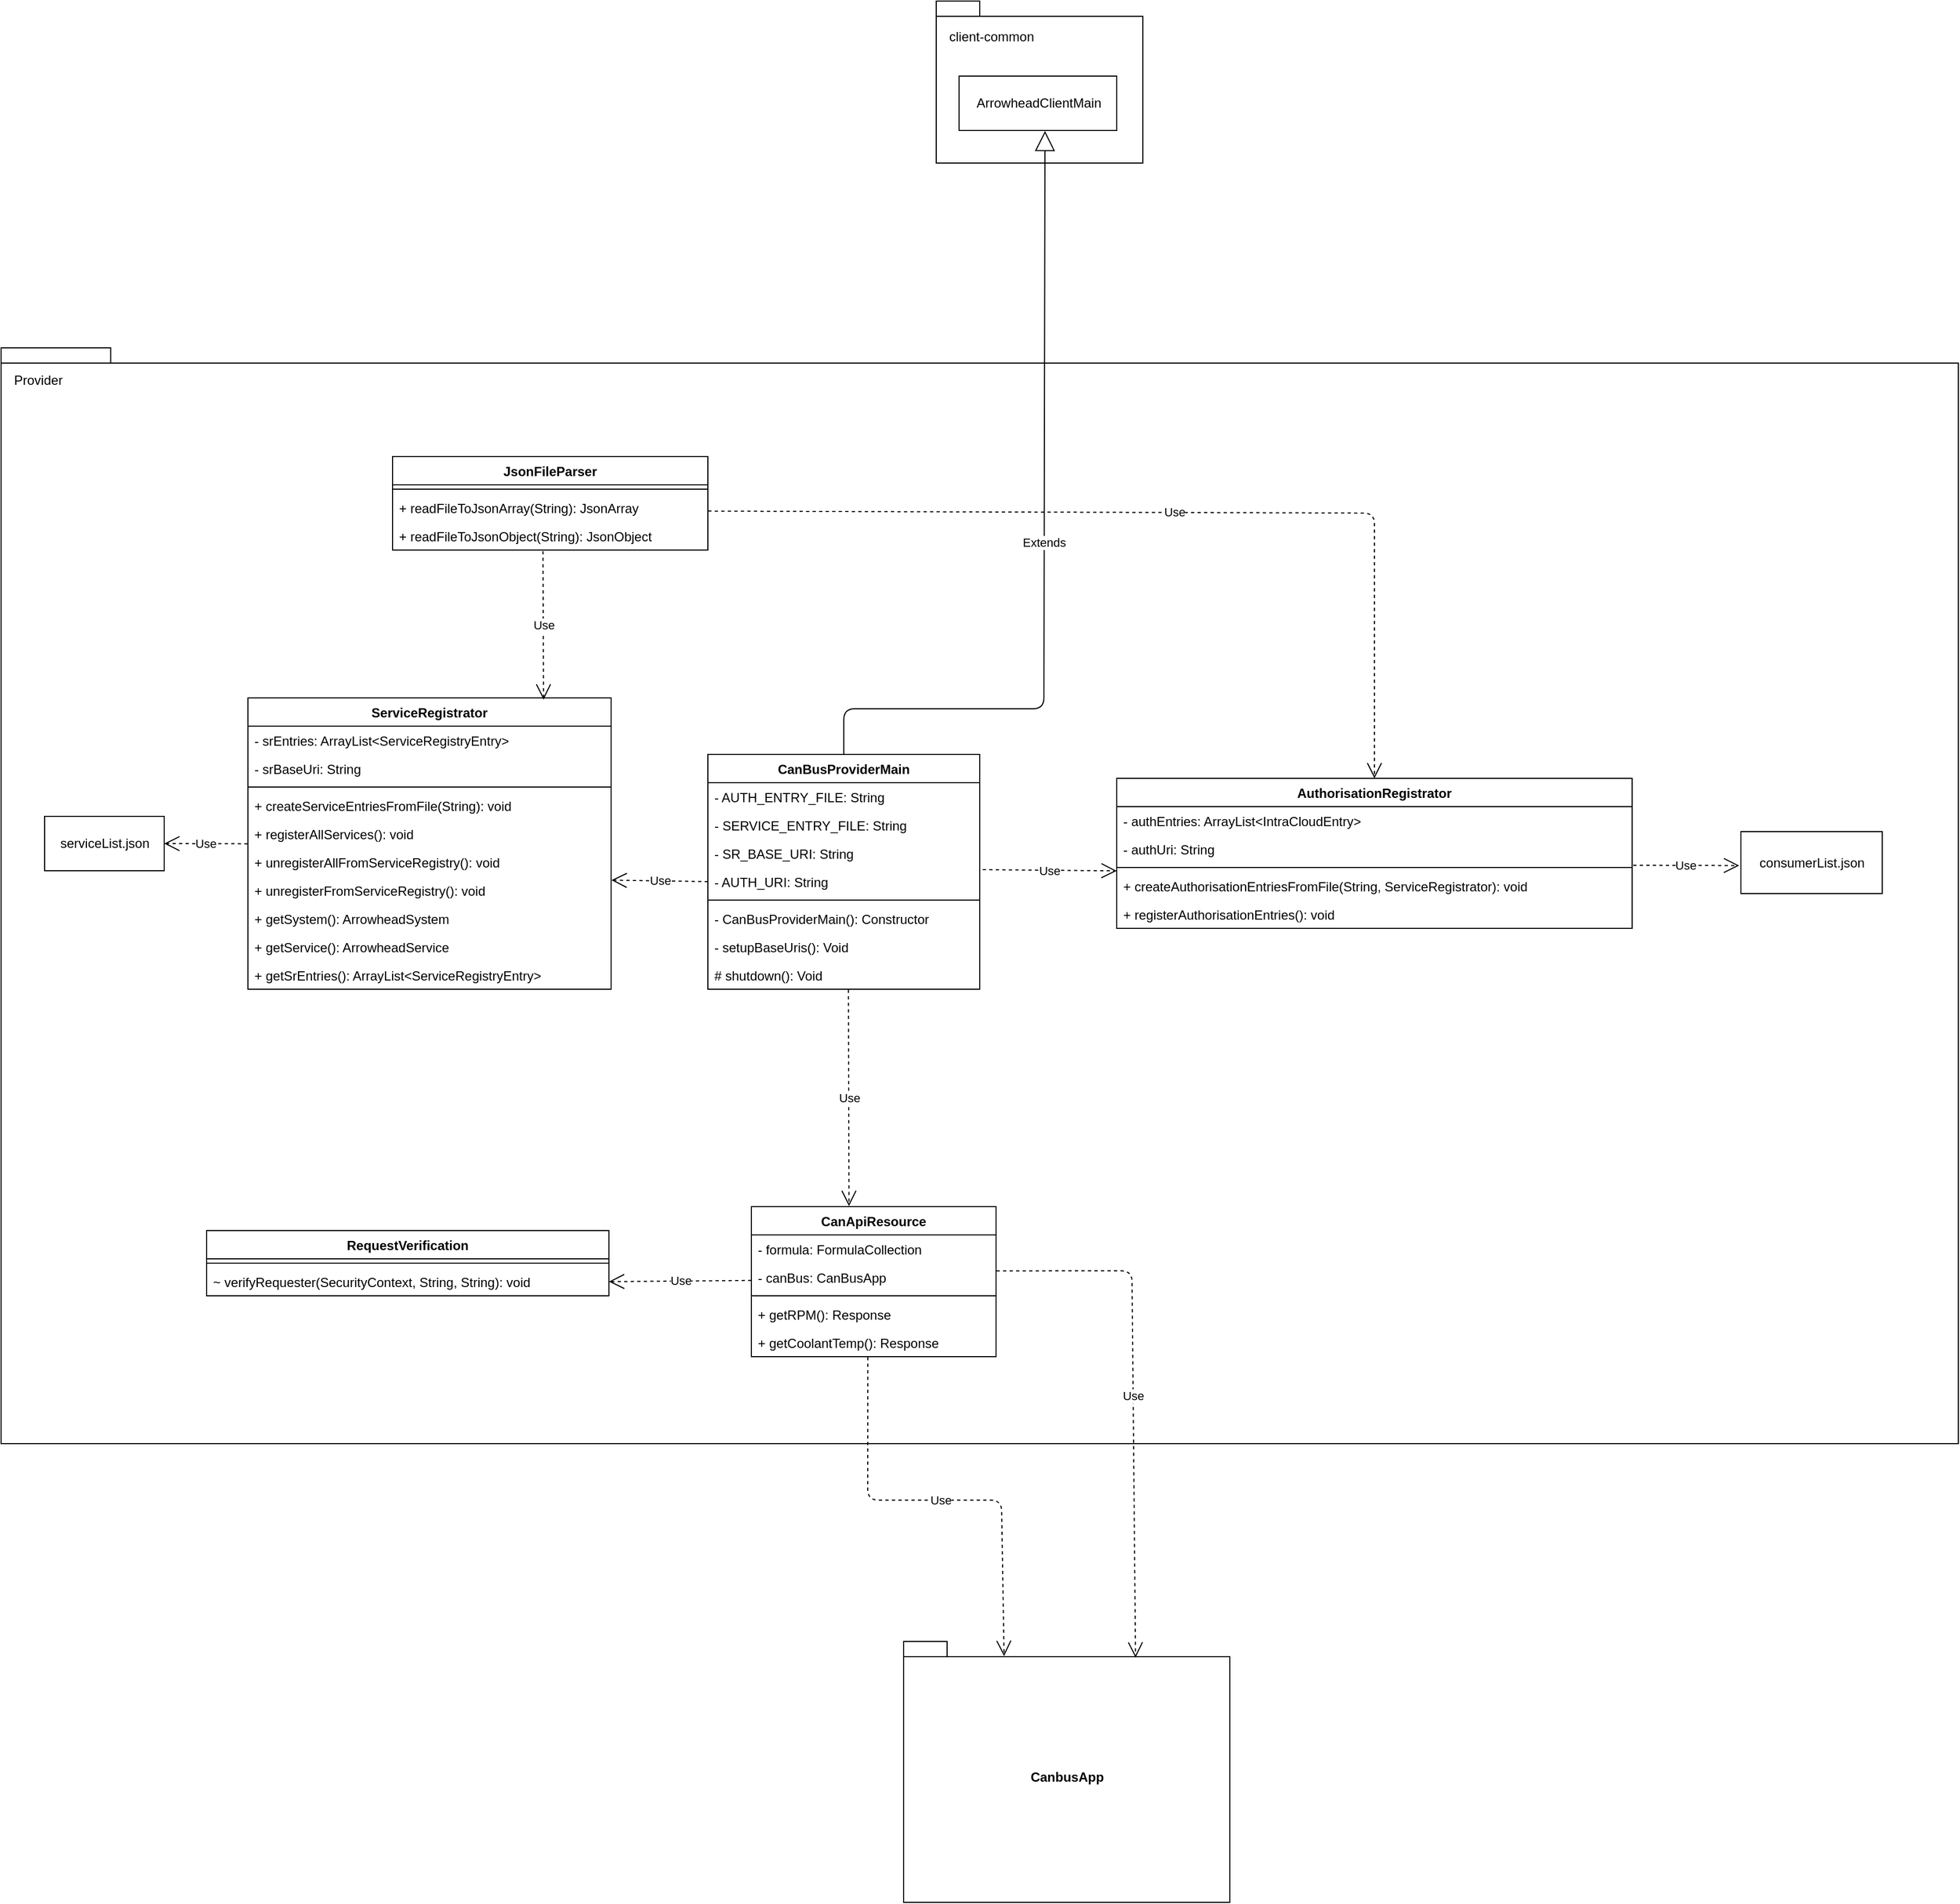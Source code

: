 <mxfile version="10.6.6" type="device"><diagram id="EoEs8hktSNW-Q5jUOxV2" name="Page-1"><mxGraphModel dx="2981" dy="3309" grid="1" gridSize="10" guides="1" tooltips="1" connect="1" arrows="1" fold="1" page="1" pageScale="1" pageWidth="827" pageHeight="1169" math="0" shadow="0"><root><mxCell id="0"/><mxCell id="1" parent="0"/><mxCell id="rOJ123NV-UDQhAAl2sEE-100" value="" style="shape=folder;fontStyle=1;spacingTop=10;tabWidth=40;tabHeight=14;tabPosition=left;html=1;" parent="1" vertex="1"><mxGeometry x="680" y="-586" width="190" height="149" as="geometry"/></mxCell><mxCell id="rOJ123NV-UDQhAAl2sEE-98" value="" style="shape=folder;fontStyle=1;spacingTop=10;tabWidth=40;tabHeight=14;tabPosition=left;html=1;" parent="1" vertex="1"><mxGeometry x="-180" y="-267" width="1800" height="1008" as="geometry"/></mxCell><mxCell id="rOJ123NV-UDQhAAl2sEE-96" value="CanbusApp" style="shape=folder;fontStyle=1;spacingTop=10;tabWidth=40;tabHeight=14;tabPosition=left;html=1;" parent="1" vertex="1"><mxGeometry x="650" y="923" width="300" height="240" as="geometry"/></mxCell><mxCell id="rOJ123NV-UDQhAAl2sEE-16" value="CanBusProviderMain" style="swimlane;fontStyle=1;align=center;verticalAlign=top;childLayout=stackLayout;horizontal=1;startSize=26;horizontalStack=0;resizeParent=1;resizeParentMax=0;resizeLast=0;collapsible=1;marginBottom=0;" parent="1" vertex="1"><mxGeometry x="470" y="107" width="250" height="216" as="geometry"/></mxCell><mxCell id="rOJ123NV-UDQhAAl2sEE-17" value="- AUTH_ENTRY_FILE: String" style="text;strokeColor=none;fillColor=none;align=left;verticalAlign=top;spacingLeft=4;spacingRight=4;overflow=hidden;rotatable=0;points=[[0,0.5],[1,0.5]];portConstraint=eastwest;" parent="rOJ123NV-UDQhAAl2sEE-16" vertex="1"><mxGeometry y="26" width="250" height="26" as="geometry"/></mxCell><mxCell id="rOJ123NV-UDQhAAl2sEE-30" value="- SERVICE_ENTRY_FILE: String" style="text;strokeColor=none;fillColor=none;align=left;verticalAlign=top;spacingLeft=4;spacingRight=4;overflow=hidden;rotatable=0;points=[[0,0.5],[1,0.5]];portConstraint=eastwest;" parent="rOJ123NV-UDQhAAl2sEE-16" vertex="1"><mxGeometry y="52" width="250" height="26" as="geometry"/></mxCell><mxCell id="rOJ123NV-UDQhAAl2sEE-31" value="- SR_BASE_URI: String" style="text;strokeColor=none;fillColor=none;align=left;verticalAlign=top;spacingLeft=4;spacingRight=4;overflow=hidden;rotatable=0;points=[[0,0.5],[1,0.5]];portConstraint=eastwest;" parent="rOJ123NV-UDQhAAl2sEE-16" vertex="1"><mxGeometry y="78" width="250" height="26" as="geometry"/></mxCell><mxCell id="rOJ123NV-UDQhAAl2sEE-32" value="- AUTH_URI: String" style="text;strokeColor=none;fillColor=none;align=left;verticalAlign=top;spacingLeft=4;spacingRight=4;overflow=hidden;rotatable=0;points=[[0,0.5],[1,0.5]];portConstraint=eastwest;" parent="rOJ123NV-UDQhAAl2sEE-16" vertex="1"><mxGeometry y="104" width="250" height="26" as="geometry"/></mxCell><mxCell id="rOJ123NV-UDQhAAl2sEE-18" value="" style="line;strokeWidth=1;fillColor=none;align=left;verticalAlign=middle;spacingTop=-1;spacingLeft=3;spacingRight=3;rotatable=0;labelPosition=right;points=[];portConstraint=eastwest;" parent="rOJ123NV-UDQhAAl2sEE-16" vertex="1"><mxGeometry y="130" width="250" height="8" as="geometry"/></mxCell><mxCell id="rOJ123NV-UDQhAAl2sEE-19" value="- CanBusProviderMain(): Constructor" style="text;strokeColor=none;fillColor=none;align=left;verticalAlign=top;spacingLeft=4;spacingRight=4;overflow=hidden;rotatable=0;points=[[0,0.5],[1,0.5]];portConstraint=eastwest;" parent="rOJ123NV-UDQhAAl2sEE-16" vertex="1"><mxGeometry y="138" width="250" height="26" as="geometry"/></mxCell><mxCell id="rOJ123NV-UDQhAAl2sEE-33" value="- setupBaseUris(): Void" style="text;strokeColor=none;fillColor=none;align=left;verticalAlign=top;spacingLeft=4;spacingRight=4;overflow=hidden;rotatable=0;points=[[0,0.5],[1,0.5]];portConstraint=eastwest;" parent="rOJ123NV-UDQhAAl2sEE-16" vertex="1"><mxGeometry y="164" width="250" height="26" as="geometry"/></mxCell><mxCell id="rOJ123NV-UDQhAAl2sEE-34" value="# shutdown(): Void" style="text;strokeColor=none;fillColor=none;align=left;verticalAlign=top;spacingLeft=4;spacingRight=4;overflow=hidden;rotatable=0;points=[[0,0.5],[1,0.5]];portConstraint=eastwest;" parent="rOJ123NV-UDQhAAl2sEE-16" vertex="1"><mxGeometry y="190" width="250" height="26" as="geometry"/></mxCell><mxCell id="rOJ123NV-UDQhAAl2sEE-35" value="ArrowheadClientMain" style="html=1;" parent="1" vertex="1"><mxGeometry x="701" y="-517" width="145" height="50" as="geometry"/></mxCell><mxCell id="rOJ123NV-UDQhAAl2sEE-36" value="Extends" style="endArrow=block;endSize=16;endFill=0;html=1;exitX=0.5;exitY=0;exitDx=0;exitDy=0;entryX=0.545;entryY=1.009;entryDx=0;entryDy=0;entryPerimeter=0;" parent="1" source="rOJ123NV-UDQhAAl2sEE-16" target="rOJ123NV-UDQhAAl2sEE-35" edge="1"><mxGeometry width="160" relative="1" as="geometry"><mxPoint x="640" y="75" as="sourcePoint"/><mxPoint x="800" y="75" as="targetPoint"/><Array as="points"><mxPoint x="595" y="65"/><mxPoint x="779" y="65"/></Array></mxGeometry></mxCell><mxCell id="rOJ123NV-UDQhAAl2sEE-37" value="ServiceRegistrator" style="swimlane;fontStyle=1;align=center;verticalAlign=top;childLayout=stackLayout;horizontal=1;startSize=26;horizontalStack=0;resizeParent=1;resizeParentMax=0;resizeLast=0;collapsible=1;marginBottom=0;" parent="1" vertex="1"><mxGeometry x="47" y="55" width="334" height="268" as="geometry"/></mxCell><mxCell id="rOJ123NV-UDQhAAl2sEE-38" value="- srEntries: ArrayList&lt;ServiceRegistryEntry&gt;" style="text;strokeColor=none;fillColor=none;align=left;verticalAlign=top;spacingLeft=4;spacingRight=4;overflow=hidden;rotatable=0;points=[[0,0.5],[1,0.5]];portConstraint=eastwest;" parent="rOJ123NV-UDQhAAl2sEE-37" vertex="1"><mxGeometry y="26" width="334" height="26" as="geometry"/></mxCell><mxCell id="rOJ123NV-UDQhAAl2sEE-51" value="- srBaseUri: String" style="text;strokeColor=none;fillColor=none;align=left;verticalAlign=top;spacingLeft=4;spacingRight=4;overflow=hidden;rotatable=0;points=[[0,0.5],[1,0.5]];portConstraint=eastwest;" parent="rOJ123NV-UDQhAAl2sEE-37" vertex="1"><mxGeometry y="52" width="334" height="26" as="geometry"/></mxCell><mxCell id="rOJ123NV-UDQhAAl2sEE-39" value="" style="line;strokeWidth=1;fillColor=none;align=left;verticalAlign=middle;spacingTop=-1;spacingLeft=3;spacingRight=3;rotatable=0;labelPosition=right;points=[];portConstraint=eastwest;" parent="rOJ123NV-UDQhAAl2sEE-37" vertex="1"><mxGeometry y="78" width="334" height="8" as="geometry"/></mxCell><mxCell id="rOJ123NV-UDQhAAl2sEE-40" value="+ createServiceEntriesFromFile(String): void" style="text;strokeColor=none;fillColor=none;align=left;verticalAlign=top;spacingLeft=4;spacingRight=4;overflow=hidden;rotatable=0;points=[[0,0.5],[1,0.5]];portConstraint=eastwest;" parent="rOJ123NV-UDQhAAl2sEE-37" vertex="1"><mxGeometry y="86" width="334" height="26" as="geometry"/></mxCell><mxCell id="rOJ123NV-UDQhAAl2sEE-52" value="+ registerAllServices(): void" style="text;strokeColor=none;fillColor=none;align=left;verticalAlign=top;spacingLeft=4;spacingRight=4;overflow=hidden;rotatable=0;points=[[0,0.5],[1,0.5]];portConstraint=eastwest;" parent="rOJ123NV-UDQhAAl2sEE-37" vertex="1"><mxGeometry y="112" width="334" height="26" as="geometry"/></mxCell><mxCell id="rOJ123NV-UDQhAAl2sEE-53" value="+ unregisterAllFromServiceRegistry(): void" style="text;strokeColor=none;fillColor=none;align=left;verticalAlign=top;spacingLeft=4;spacingRight=4;overflow=hidden;rotatable=0;points=[[0,0.5],[1,0.5]];portConstraint=eastwest;" parent="rOJ123NV-UDQhAAl2sEE-37" vertex="1"><mxGeometry y="138" width="334" height="26" as="geometry"/></mxCell><mxCell id="rOJ123NV-UDQhAAl2sEE-54" value="+ unregisterFromServiceRegistry(): void" style="text;strokeColor=none;fillColor=none;align=left;verticalAlign=top;spacingLeft=4;spacingRight=4;overflow=hidden;rotatable=0;points=[[0,0.5],[1,0.5]];portConstraint=eastwest;" parent="rOJ123NV-UDQhAAl2sEE-37" vertex="1"><mxGeometry y="164" width="334" height="26" as="geometry"/></mxCell><mxCell id="rOJ123NV-UDQhAAl2sEE-55" value="+ getSystem(): ArrowheadSystem" style="text;strokeColor=none;fillColor=none;align=left;verticalAlign=top;spacingLeft=4;spacingRight=4;overflow=hidden;rotatable=0;points=[[0,0.5],[1,0.5]];portConstraint=eastwest;" parent="rOJ123NV-UDQhAAl2sEE-37" vertex="1"><mxGeometry y="190" width="334" height="26" as="geometry"/></mxCell><mxCell id="rOJ123NV-UDQhAAl2sEE-56" value="+ getService(): ArrowheadService" style="text;strokeColor=none;fillColor=none;align=left;verticalAlign=top;spacingLeft=4;spacingRight=4;overflow=hidden;rotatable=0;points=[[0,0.5],[1,0.5]];portConstraint=eastwest;" parent="rOJ123NV-UDQhAAl2sEE-37" vertex="1"><mxGeometry y="216" width="334" height="26" as="geometry"/></mxCell><mxCell id="rOJ123NV-UDQhAAl2sEE-57" value="+ getSrEntries(): ArrayList&lt;ServiceRegistryEntry&gt;" style="text;strokeColor=none;fillColor=none;align=left;verticalAlign=top;spacingLeft=4;spacingRight=4;overflow=hidden;rotatable=0;points=[[0,0.5],[1,0.5]];portConstraint=eastwest;" parent="rOJ123NV-UDQhAAl2sEE-37" vertex="1"><mxGeometry y="242" width="334" height="26" as="geometry"/></mxCell><mxCell id="rOJ123NV-UDQhAAl2sEE-41" value="serviceList.json" style="html=1;" parent="1" vertex="1"><mxGeometry x="-140" y="164" width="110" height="50" as="geometry"/></mxCell><mxCell id="rOJ123NV-UDQhAAl2sEE-42" value="Use" style="endArrow=open;endSize=12;dashed=1;html=1;exitX=-0.001;exitY=0.854;exitDx=0;exitDy=0;entryX=1;entryY=0.5;entryDx=0;entryDy=0;exitPerimeter=0;" parent="1" source="rOJ123NV-UDQhAAl2sEE-52" target="rOJ123NV-UDQhAAl2sEE-41" edge="1"><mxGeometry width="160" relative="1" as="geometry"><mxPoint x="110" y="295" as="sourcePoint"/><mxPoint x="270" y="295" as="targetPoint"/></mxGeometry></mxCell><mxCell id="rOJ123NV-UDQhAAl2sEE-58" value="Use" style="endArrow=open;endSize=12;dashed=1;html=1;exitX=0;exitY=0.5;exitDx=0;exitDy=0;entryX=1.001;entryY=0.141;entryDx=0;entryDy=0;entryPerimeter=0;" parent="1" source="rOJ123NV-UDQhAAl2sEE-32" target="rOJ123NV-UDQhAAl2sEE-54" edge="1"><mxGeometry width="160" relative="1" as="geometry"><mxPoint x="390" y="395" as="sourcePoint"/><mxPoint x="550" y="395" as="targetPoint"/></mxGeometry></mxCell><mxCell id="rOJ123NV-UDQhAAl2sEE-60" value="AuthorisationRegistrator" style="swimlane;fontStyle=1;align=center;verticalAlign=top;childLayout=stackLayout;horizontal=1;startSize=26;horizontalStack=0;resizeParent=1;resizeParentMax=0;resizeLast=0;collapsible=1;marginBottom=0;" parent="1" vertex="1"><mxGeometry x="846" y="129" width="474" height="138" as="geometry"/></mxCell><mxCell id="rOJ123NV-UDQhAAl2sEE-61" value="- authEntries: ArrayList&lt;IntraCloudEntry&gt;" style="text;strokeColor=none;fillColor=none;align=left;verticalAlign=top;spacingLeft=4;spacingRight=4;overflow=hidden;rotatable=0;points=[[0,0.5],[1,0.5]];portConstraint=eastwest;" parent="rOJ123NV-UDQhAAl2sEE-60" vertex="1"><mxGeometry y="26" width="474" height="26" as="geometry"/></mxCell><mxCell id="rOJ123NV-UDQhAAl2sEE-64" value="- authUri: String" style="text;strokeColor=none;fillColor=none;align=left;verticalAlign=top;spacingLeft=4;spacingRight=4;overflow=hidden;rotatable=0;points=[[0,0.5],[1,0.5]];portConstraint=eastwest;" parent="rOJ123NV-UDQhAAl2sEE-60" vertex="1"><mxGeometry y="52" width="474" height="26" as="geometry"/></mxCell><mxCell id="rOJ123NV-UDQhAAl2sEE-62" value="" style="line;strokeWidth=1;fillColor=none;align=left;verticalAlign=middle;spacingTop=-1;spacingLeft=3;spacingRight=3;rotatable=0;labelPosition=right;points=[];portConstraint=eastwest;" parent="rOJ123NV-UDQhAAl2sEE-60" vertex="1"><mxGeometry y="78" width="474" height="8" as="geometry"/></mxCell><mxCell id="rOJ123NV-UDQhAAl2sEE-63" value="+ createAuthorisationEntriesFromFile(String, ServiceRegistrator): void" style="text;strokeColor=none;fillColor=none;align=left;verticalAlign=top;spacingLeft=4;spacingRight=4;overflow=hidden;rotatable=0;points=[[0,0.5],[1,0.5]];portConstraint=eastwest;" parent="rOJ123NV-UDQhAAl2sEE-60" vertex="1"><mxGeometry y="86" width="474" height="26" as="geometry"/></mxCell><mxCell id="rOJ123NV-UDQhAAl2sEE-65" value="+ registerAuthorisationEntries(): void" style="text;strokeColor=none;fillColor=none;align=left;verticalAlign=top;spacingLeft=4;spacingRight=4;overflow=hidden;rotatable=0;points=[[0,0.5],[1,0.5]];portConstraint=eastwest;" parent="rOJ123NV-UDQhAAl2sEE-60" vertex="1"><mxGeometry y="112" width="474" height="26" as="geometry"/></mxCell><mxCell id="rOJ123NV-UDQhAAl2sEE-66" value="Use" style="endArrow=open;endSize=12;dashed=1;html=1;exitX=1.011;exitY=0.077;exitDx=0;exitDy=0;exitPerimeter=0;entryX=0;entryY=-0.034;entryDx=0;entryDy=0;entryPerimeter=0;" parent="1" source="rOJ123NV-UDQhAAl2sEE-32" target="rOJ123NV-UDQhAAl2sEE-63" edge="1"><mxGeometry width="160" relative="1" as="geometry"><mxPoint x="800" y="365" as="sourcePoint"/><mxPoint x="960" y="365" as="targetPoint"/></mxGeometry></mxCell><mxCell id="rOJ123NV-UDQhAAl2sEE-67" value="consumerList.json" style="html=1;" parent="1" vertex="1"><mxGeometry x="1420" y="178" width="130" height="57" as="geometry"/></mxCell><mxCell id="rOJ123NV-UDQhAAl2sEE-68" value="Use" style="endArrow=open;endSize=12;dashed=1;html=1;entryX=-0.012;entryY=0.548;entryDx=0;entryDy=0;entryPerimeter=0;" parent="1" target="rOJ123NV-UDQhAAl2sEE-67" edge="1"><mxGeometry width="160" relative="1" as="geometry"><mxPoint x="1321" y="209" as="sourcePoint"/><mxPoint x="1530" y="295" as="targetPoint"/></mxGeometry></mxCell><mxCell id="rOJ123NV-UDQhAAl2sEE-69" value="JsonFileParser" style="swimlane;fontStyle=1;align=center;verticalAlign=top;childLayout=stackLayout;horizontal=1;startSize=26;horizontalStack=0;resizeParent=1;resizeParentMax=0;resizeLast=0;collapsible=1;marginBottom=0;" parent="1" vertex="1"><mxGeometry x="180" y="-167" width="290" height="86" as="geometry"/></mxCell><mxCell id="rOJ123NV-UDQhAAl2sEE-71" value="" style="line;strokeWidth=1;fillColor=none;align=left;verticalAlign=middle;spacingTop=-1;spacingLeft=3;spacingRight=3;rotatable=0;labelPosition=right;points=[];portConstraint=eastwest;" parent="rOJ123NV-UDQhAAl2sEE-69" vertex="1"><mxGeometry y="26" width="290" height="8" as="geometry"/></mxCell><mxCell id="rOJ123NV-UDQhAAl2sEE-72" value="+ readFileToJsonArray(String): JsonArray" style="text;strokeColor=none;fillColor=none;align=left;verticalAlign=top;spacingLeft=4;spacingRight=4;overflow=hidden;rotatable=0;points=[[0,0.5],[1,0.5]];portConstraint=eastwest;" parent="rOJ123NV-UDQhAAl2sEE-69" vertex="1"><mxGeometry y="34" width="290" height="26" as="geometry"/></mxCell><mxCell id="rOJ123NV-UDQhAAl2sEE-78" value="+ readFileToJsonObject(String): JsonObject" style="text;strokeColor=none;fillColor=none;align=left;verticalAlign=top;spacingLeft=4;spacingRight=4;overflow=hidden;rotatable=0;points=[[0,0.5],[1,0.5]];portConstraint=eastwest;" parent="rOJ123NV-UDQhAAl2sEE-69" vertex="1"><mxGeometry y="60" width="290" height="26" as="geometry"/></mxCell><mxCell id="rOJ123NV-UDQhAAl2sEE-79" value="Use" style="endArrow=open;endSize=12;dashed=1;html=1;exitX=0.477;exitY=1.038;exitDx=0;exitDy=0;exitPerimeter=0;entryX=0.814;entryY=0.006;entryDx=0;entryDy=0;entryPerimeter=0;" parent="1" source="rOJ123NV-UDQhAAl2sEE-78" target="rOJ123NV-UDQhAAl2sEE-37" edge="1"><mxGeometry width="160" relative="1" as="geometry"><mxPoint x="310" y="-17" as="sourcePoint"/><mxPoint x="470" y="-17" as="targetPoint"/></mxGeometry></mxCell><mxCell id="rOJ123NV-UDQhAAl2sEE-80" value="Use" style="endArrow=open;endSize=12;dashed=1;html=1;exitX=1.001;exitY=0.622;exitDx=0;exitDy=0;exitPerimeter=0;entryX=0.5;entryY=0;entryDx=0;entryDy=0;" parent="1" source="rOJ123NV-UDQhAAl2sEE-72" target="rOJ123NV-UDQhAAl2sEE-60" edge="1"><mxGeometry width="160" relative="1" as="geometry"><mxPoint x="470" y="-125" as="sourcePoint"/><mxPoint x="610" y="-115" as="targetPoint"/><Array as="points"><mxPoint x="1083" y="-115"/></Array></mxGeometry></mxCell><mxCell id="rOJ123NV-UDQhAAl2sEE-81" value="CanApiResource" style="swimlane;fontStyle=1;align=center;verticalAlign=top;childLayout=stackLayout;horizontal=1;startSize=26;horizontalStack=0;resizeParent=1;resizeParentMax=0;resizeLast=0;collapsible=1;marginBottom=0;" parent="1" vertex="1"><mxGeometry x="510" y="523" width="225" height="138" as="geometry"/></mxCell><mxCell id="rOJ123NV-UDQhAAl2sEE-82" value="- formula: FormulaCollection" style="text;strokeColor=none;fillColor=none;align=left;verticalAlign=top;spacingLeft=4;spacingRight=4;overflow=hidden;rotatable=0;points=[[0,0.5],[1,0.5]];portConstraint=eastwest;" parent="rOJ123NV-UDQhAAl2sEE-81" vertex="1"><mxGeometry y="26" width="225" height="26" as="geometry"/></mxCell><mxCell id="rOJ123NV-UDQhAAl2sEE-85" value="- canBus: CanBusApp" style="text;strokeColor=none;fillColor=none;align=left;verticalAlign=top;spacingLeft=4;spacingRight=4;overflow=hidden;rotatable=0;points=[[0,0.5],[1,0.5]];portConstraint=eastwest;" parent="rOJ123NV-UDQhAAl2sEE-81" vertex="1"><mxGeometry y="52" width="225" height="26" as="geometry"/></mxCell><mxCell id="rOJ123NV-UDQhAAl2sEE-83" value="" style="line;strokeWidth=1;fillColor=none;align=left;verticalAlign=middle;spacingTop=-1;spacingLeft=3;spacingRight=3;rotatable=0;labelPosition=right;points=[];portConstraint=eastwest;" parent="rOJ123NV-UDQhAAl2sEE-81" vertex="1"><mxGeometry y="78" width="225" height="8" as="geometry"/></mxCell><mxCell id="rOJ123NV-UDQhAAl2sEE-84" value="+ getRPM(): Response" style="text;strokeColor=none;fillColor=none;align=left;verticalAlign=top;spacingLeft=4;spacingRight=4;overflow=hidden;rotatable=0;points=[[0,0.5],[1,0.5]];portConstraint=eastwest;" parent="rOJ123NV-UDQhAAl2sEE-81" vertex="1"><mxGeometry y="86" width="225" height="26" as="geometry"/></mxCell><mxCell id="rOJ123NV-UDQhAAl2sEE-95" value="+ getCoolantTemp(): Response" style="text;strokeColor=none;fillColor=none;align=left;verticalAlign=top;spacingLeft=4;spacingRight=4;overflow=hidden;rotatable=0;points=[[0,0.5],[1,0.5]];portConstraint=eastwest;" parent="rOJ123NV-UDQhAAl2sEE-81" vertex="1"><mxGeometry y="112" width="225" height="26" as="geometry"/></mxCell><mxCell id="rOJ123NV-UDQhAAl2sEE-86" value="Use" style="endArrow=open;endSize=12;dashed=1;html=1;exitX=0.517;exitY=1.014;exitDx=0;exitDy=0;exitPerimeter=0;entryX=0.399;entryY=-0.004;entryDx=0;entryDy=0;entryPerimeter=0;" parent="1" source="rOJ123NV-UDQhAAl2sEE-34" target="rOJ123NV-UDQhAAl2sEE-81" edge="1"><mxGeometry width="160" relative="1" as="geometry"><mxPoint x="760" y="493" as="sourcePoint"/><mxPoint x="920" y="493" as="targetPoint"/></mxGeometry></mxCell><mxCell id="rOJ123NV-UDQhAAl2sEE-87" value="Use" style="endArrow=open;endSize=12;dashed=1;html=1;entryX=0.308;entryY=0.056;entryDx=0;entryDy=0;entryPerimeter=0;exitX=0.476;exitY=1.013;exitDx=0;exitDy=0;exitPerimeter=0;" parent="1" source="rOJ123NV-UDQhAAl2sEE-95" target="rOJ123NV-UDQhAAl2sEE-96" edge="1"><mxGeometry width="160" relative="1" as="geometry"><mxPoint x="618" y="983" as="sourcePoint"/><mxPoint x="616.667" y="1104.667" as="targetPoint"/><Array as="points"><mxPoint x="617" y="793"/><mxPoint x="740" y="793"/></Array></mxGeometry></mxCell><mxCell id="rOJ123NV-UDQhAAl2sEE-94" value="Use" style="endArrow=open;endSize=12;dashed=1;html=1;exitX=1.002;exitY=0.273;exitDx=0;exitDy=0;exitPerimeter=0;entryX=0.711;entryY=0.062;entryDx=0;entryDy=0;entryPerimeter=0;" parent="1" source="rOJ123NV-UDQhAAl2sEE-85" target="rOJ123NV-UDQhAAl2sEE-96" edge="1"><mxGeometry width="160" relative="1" as="geometry"><mxPoint x="840" y="903" as="sourcePoint"/><mxPoint x="1060" y="1104.667" as="targetPoint"/><Array as="points"><mxPoint x="860" y="582"/></Array></mxGeometry></mxCell><mxCell id="rOJ123NV-UDQhAAl2sEE-99" value="Provider" style="text;html=1;resizable=0;points=[];autosize=1;align=left;verticalAlign=top;spacingTop=-4;" parent="1" vertex="1"><mxGeometry x="-170" y="-247" width="70" height="20" as="geometry"/></mxCell><mxCell id="rOJ123NV-UDQhAAl2sEE-101" value="client-common" style="text;html=1;resizable=0;points=[];autosize=1;align=left;verticalAlign=top;spacingTop=-4;" parent="1" vertex="1"><mxGeometry x="690" y="-563" width="110" height="20" as="geometry"/></mxCell><mxCell id="rOJ123NV-UDQhAAl2sEE-102" value="RequestVerification" style="swimlane;fontStyle=1;align=center;verticalAlign=top;childLayout=stackLayout;horizontal=1;startSize=26;horizontalStack=0;resizeParent=1;resizeParentMax=0;resizeLast=0;collapsible=1;marginBottom=0;" parent="1" vertex="1"><mxGeometry x="9" y="545" width="370" height="60" as="geometry"/></mxCell><mxCell id="rOJ123NV-UDQhAAl2sEE-104" value="" style="line;strokeWidth=1;fillColor=none;align=left;verticalAlign=middle;spacingTop=-1;spacingLeft=3;spacingRight=3;rotatable=0;labelPosition=right;points=[];portConstraint=eastwest;" parent="rOJ123NV-UDQhAAl2sEE-102" vertex="1"><mxGeometry y="26" width="370" height="8" as="geometry"/></mxCell><mxCell id="rOJ123NV-UDQhAAl2sEE-105" value="~ verifyRequester(SecurityContext, String, String): void" style="text;strokeColor=none;fillColor=none;align=left;verticalAlign=top;spacingLeft=4;spacingRight=4;overflow=hidden;rotatable=0;points=[[0,0.5],[1,0.5]];portConstraint=eastwest;" parent="rOJ123NV-UDQhAAl2sEE-102" vertex="1"><mxGeometry y="34" width="370" height="26" as="geometry"/></mxCell><mxCell id="rOJ123NV-UDQhAAl2sEE-106" value="Use" style="endArrow=open;endSize=12;dashed=1;html=1;exitX=0;exitY=0.611;exitDx=0;exitDy=0;entryX=1;entryY=0.5;entryDx=0;entryDy=0;exitPerimeter=0;" parent="1" source="rOJ123NV-UDQhAAl2sEE-85" target="rOJ123NV-UDQhAAl2sEE-105" edge="1"><mxGeometry width="160" relative="1" as="geometry"><mxPoint x="400" y="653" as="sourcePoint"/><mxPoint x="560" y="653" as="targetPoint"/></mxGeometry></mxCell></root></mxGraphModel></diagram></mxfile>